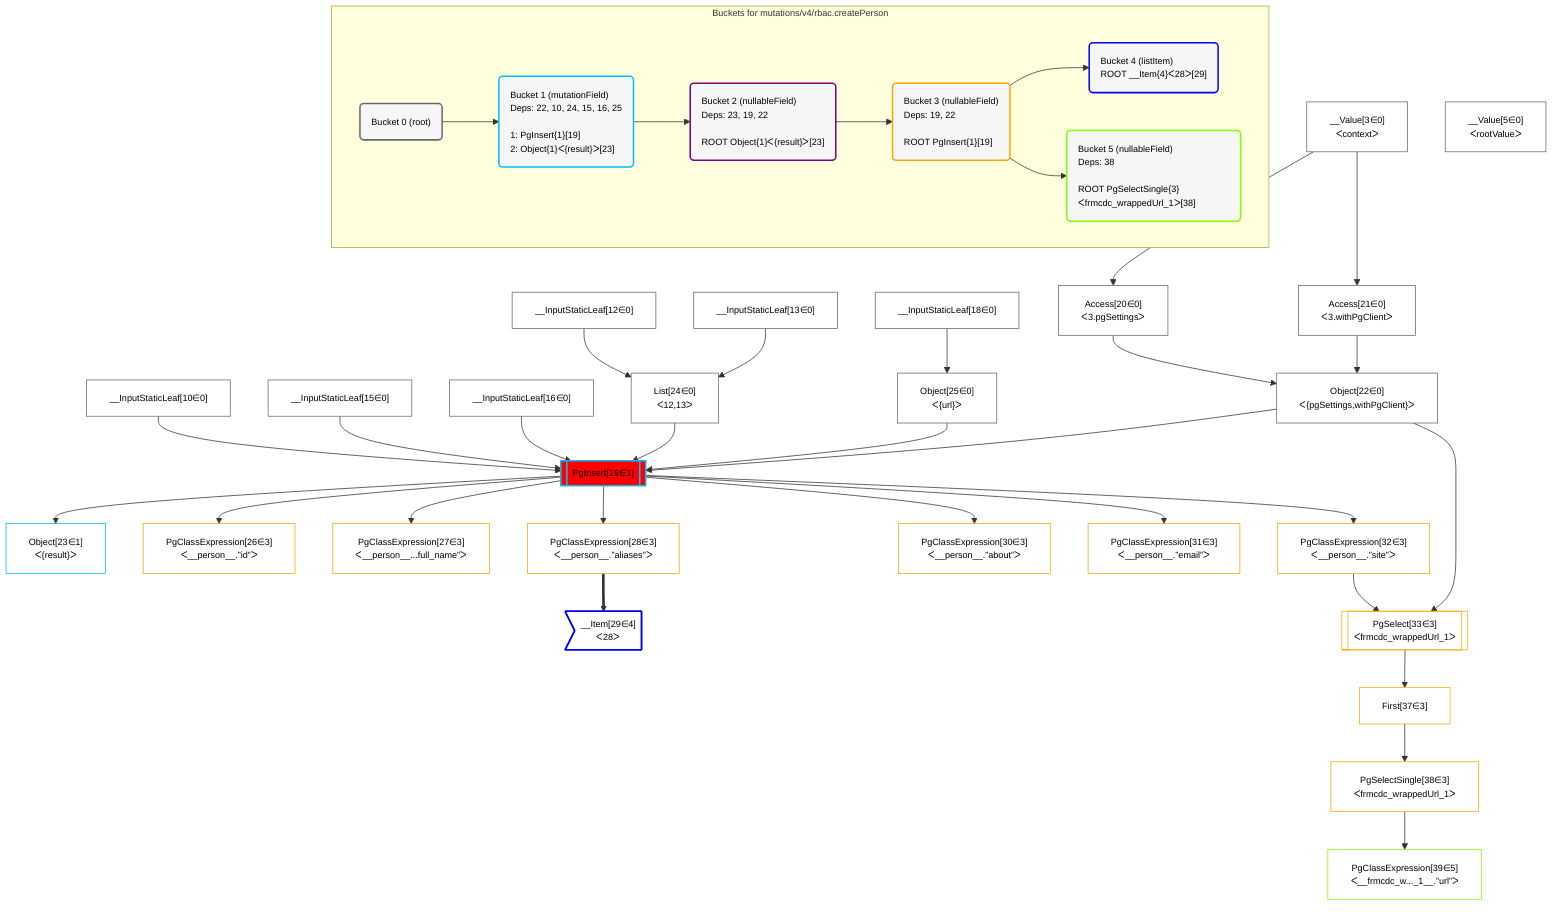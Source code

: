 %%{init: {'themeVariables': { 'fontSize': '12px'}}}%%
graph TD
    classDef path fill:#eee,stroke:#000,color:#000
    classDef plan fill:#fff,stroke-width:1px,color:#000
    classDef itemplan fill:#fff,stroke-width:2px,color:#000
    classDef sideeffectplan fill:#f00,stroke-width:2px,color:#000
    classDef bucket fill:#f6f6f6,color:#000,stroke-width:2px,text-align:left


    %% define steps
    __Value3["__Value[3∈0]<br />ᐸcontextᐳ"]:::plan
    __Value5["__Value[5∈0]<br />ᐸrootValueᐳ"]:::plan
    __InputStaticLeaf10["__InputStaticLeaf[10∈0]"]:::plan
    __InputStaticLeaf12["__InputStaticLeaf[12∈0]"]:::plan
    __InputStaticLeaf13["__InputStaticLeaf[13∈0]"]:::plan
    __InputStaticLeaf15["__InputStaticLeaf[15∈0]"]:::plan
    __InputStaticLeaf16["__InputStaticLeaf[16∈0]"]:::plan
    __InputStaticLeaf18["__InputStaticLeaf[18∈0]"]:::plan
    Access20["Access[20∈0]<br />ᐸ3.pgSettingsᐳ"]:::plan
    Access21["Access[21∈0]<br />ᐸ3.withPgClientᐳ"]:::plan
    Object22["Object[22∈0]<br />ᐸ{pgSettings,withPgClient}ᐳ"]:::plan
    List24["List[24∈0]<br />ᐸ12,13ᐳ"]:::plan
    Object25["Object[25∈0]<br />ᐸ{url}ᐳ"]:::plan
    PgInsert19[["PgInsert[19∈1]"]]:::sideeffectplan
    Object23["Object[23∈1]<br />ᐸ{result}ᐳ"]:::plan
    PgClassExpression26["PgClassExpression[26∈3]<br />ᐸ__person__.”id”ᐳ"]:::plan
    PgClassExpression27["PgClassExpression[27∈3]<br />ᐸ__person__...full_name”ᐳ"]:::plan
    PgClassExpression28["PgClassExpression[28∈3]<br />ᐸ__person__.”aliases”ᐳ"]:::plan
    __Item29>"__Item[29∈4]<br />ᐸ28ᐳ"]:::itemplan
    PgClassExpression30["PgClassExpression[30∈3]<br />ᐸ__person__.”about”ᐳ"]:::plan
    PgClassExpression31["PgClassExpression[31∈3]<br />ᐸ__person__.”email”ᐳ"]:::plan
    PgClassExpression32["PgClassExpression[32∈3]<br />ᐸ__person__.”site”ᐳ"]:::plan
    PgSelect33[["PgSelect[33∈3]<br />ᐸfrmcdc_wrappedUrl_1ᐳ"]]:::plan
    First37["First[37∈3]"]:::plan
    PgSelectSingle38["PgSelectSingle[38∈3]<br />ᐸfrmcdc_wrappedUrl_1ᐳ"]:::plan
    PgClassExpression39["PgClassExpression[39∈5]<br />ᐸ__frmcdc_w..._1__.”url”ᐳ"]:::plan

    %% plan dependencies
    __Value3 --> Access20
    __Value3 --> Access21
    Access20 & Access21 --> Object22
    __InputStaticLeaf12 & __InputStaticLeaf13 --> List24
    __InputStaticLeaf18 --> Object25
    Object22 & __InputStaticLeaf10 & List24 & __InputStaticLeaf15 & __InputStaticLeaf16 & Object25 --> PgInsert19
    PgInsert19 --> Object23
    PgInsert19 --> PgClassExpression26
    PgInsert19 --> PgClassExpression27
    PgInsert19 --> PgClassExpression28
    PgClassExpression28 ==> __Item29
    PgInsert19 --> PgClassExpression30
    PgInsert19 --> PgClassExpression31
    PgInsert19 --> PgClassExpression32
    Object22 & PgClassExpression32 --> PgSelect33
    PgSelect33 --> First37
    First37 --> PgSelectSingle38
    PgSelectSingle38 --> PgClassExpression39

    subgraph "Buckets for mutations/v4/rbac.createPerson"
    Bucket0("Bucket 0 (root)"):::bucket
    classDef bucket0 stroke:#696969
    class Bucket0,__Value3,__Value5,__InputStaticLeaf10,__InputStaticLeaf12,__InputStaticLeaf13,__InputStaticLeaf15,__InputStaticLeaf16,__InputStaticLeaf18,Access20,Access21,Object22,List24,Object25 bucket0
    Bucket1("Bucket 1 (mutationField)<br />Deps: 22, 10, 24, 15, 16, 25<br /><br />1: PgInsert{1}[19]<br />2: Object{1}ᐸ{result}ᐳ[23]"):::bucket
    classDef bucket1 stroke:#00bfff
    class Bucket1,PgInsert19,Object23 bucket1
    Bucket2("Bucket 2 (nullableField)<br />Deps: 23, 19, 22<br /><br />ROOT Object{1}ᐸ{result}ᐳ[23]"):::bucket
    classDef bucket2 stroke:#7f007f
    class Bucket2 bucket2
    Bucket3("Bucket 3 (nullableField)<br />Deps: 19, 22<br /><br />ROOT PgInsert{1}[19]"):::bucket
    classDef bucket3 stroke:#ffa500
    class Bucket3,PgClassExpression26,PgClassExpression27,PgClassExpression28,PgClassExpression30,PgClassExpression31,PgClassExpression32,PgSelect33,First37,PgSelectSingle38 bucket3
    Bucket4("Bucket 4 (listItem)<br />ROOT __Item{4}ᐸ28ᐳ[29]"):::bucket
    classDef bucket4 stroke:#0000ff
    class Bucket4,__Item29 bucket4
    Bucket5("Bucket 5 (nullableField)<br />Deps: 38<br /><br />ROOT PgSelectSingle{3}ᐸfrmcdc_wrappedUrl_1ᐳ[38]"):::bucket
    classDef bucket5 stroke:#7fff00
    class Bucket5,PgClassExpression39 bucket5
    Bucket0 --> Bucket1
    Bucket1 --> Bucket2
    Bucket2 --> Bucket3
    Bucket3 --> Bucket4 & Bucket5
    end